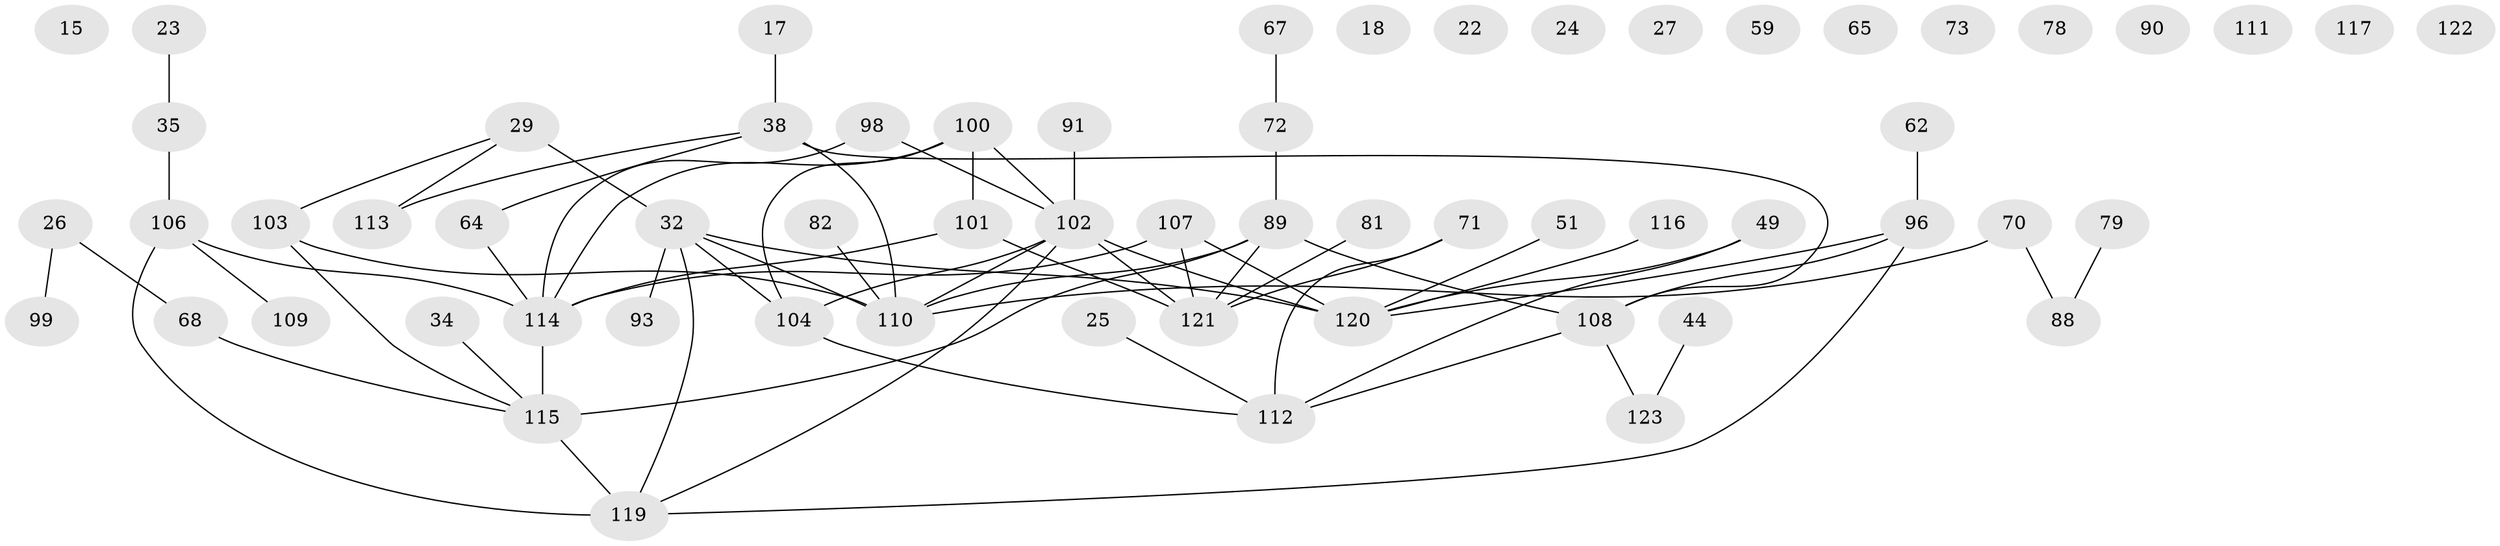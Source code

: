 // original degree distribution, {3: 0.2032520325203252, 4: 0.17073170731707318, 2: 0.21138211382113822, 8: 0.016260162601626018, 1: 0.22764227642276422, 5: 0.04065040650406504, 6: 0.016260162601626018, 0: 0.0975609756097561, 7: 0.016260162601626018}
// Generated by graph-tools (version 1.1) at 2025/40/03/09/25 04:40:17]
// undirected, 61 vertices, 70 edges
graph export_dot {
graph [start="1"]
  node [color=gray90,style=filled];
  15;
  17;
  18;
  22;
  23;
  24;
  25;
  26;
  27;
  29;
  32 [super="+5"];
  34;
  35;
  38 [super="+3+4"];
  44;
  49 [super="+40"];
  51;
  59;
  62;
  64;
  65;
  67;
  68;
  70 [super="+8"];
  71;
  72;
  73;
  78;
  79;
  81;
  82;
  88 [super="+33"];
  89 [super="+74"];
  90 [super="+7"];
  91;
  93 [super="+19"];
  96;
  98;
  99 [super="+9"];
  100 [super="+58+60"];
  101 [super="+94"];
  102 [super="+95+63+97"];
  103 [super="+56"];
  104 [super="+80"];
  106;
  107 [super="+14"];
  108 [super="+84+92"];
  109;
  110 [super="+12"];
  111;
  112 [super="+53"];
  113 [super="+55"];
  114 [super="+36+52+105+47+85"];
  115 [super="+43"];
  116;
  117;
  119 [super="+75"];
  120 [super="+1+45+118+69"];
  121 [super="+77+2+61"];
  122;
  123;
  17 -- 38;
  23 -- 35;
  25 -- 112;
  26 -- 68;
  26 -- 99;
  29 -- 32 [weight=2];
  29 -- 103;
  29 -- 113;
  32 -- 93;
  32 -- 104 [weight=2];
  32 -- 110 [weight=4];
  32 -- 119;
  32 -- 120 [weight=3];
  34 -- 115;
  35 -- 106;
  38 -- 108;
  38 -- 113;
  38 -- 110 [weight=3];
  38 -- 64;
  44 -- 123;
  49 -- 112;
  49 -- 120;
  51 -- 120;
  62 -- 96;
  64 -- 114;
  67 -- 72;
  68 -- 115;
  70 -- 110;
  70 -- 88;
  71 -- 112;
  71 -- 121;
  72 -- 89 [weight=2];
  79 -- 88;
  81 -- 121;
  82 -- 110;
  89 -- 115;
  89 -- 110 [weight=3];
  89 -- 121 [weight=2];
  89 -- 108;
  91 -- 102;
  96 -- 119;
  96 -- 120;
  96 -- 108;
  98 -- 114;
  98 -- 102;
  100 -- 104 [weight=2];
  100 -- 101;
  100 -- 114 [weight=2];
  100 -- 102 [weight=2];
  101 -- 121;
  101 -- 114;
  102 -- 120 [weight=3];
  102 -- 110;
  102 -- 104;
  102 -- 119;
  102 -- 121;
  103 -- 110;
  103 -- 115;
  104 -- 112;
  106 -- 109;
  106 -- 119;
  106 -- 114;
  107 -- 120 [weight=2];
  107 -- 121 [weight=2];
  107 -- 114;
  108 -- 112;
  108 -- 123;
  114 -- 115;
  115 -- 119 [weight=2];
  116 -- 120;
}
